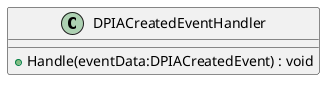@startuml
class DPIACreatedEventHandler {
    + Handle(eventData:DPIACreatedEvent) : void
}
@enduml
